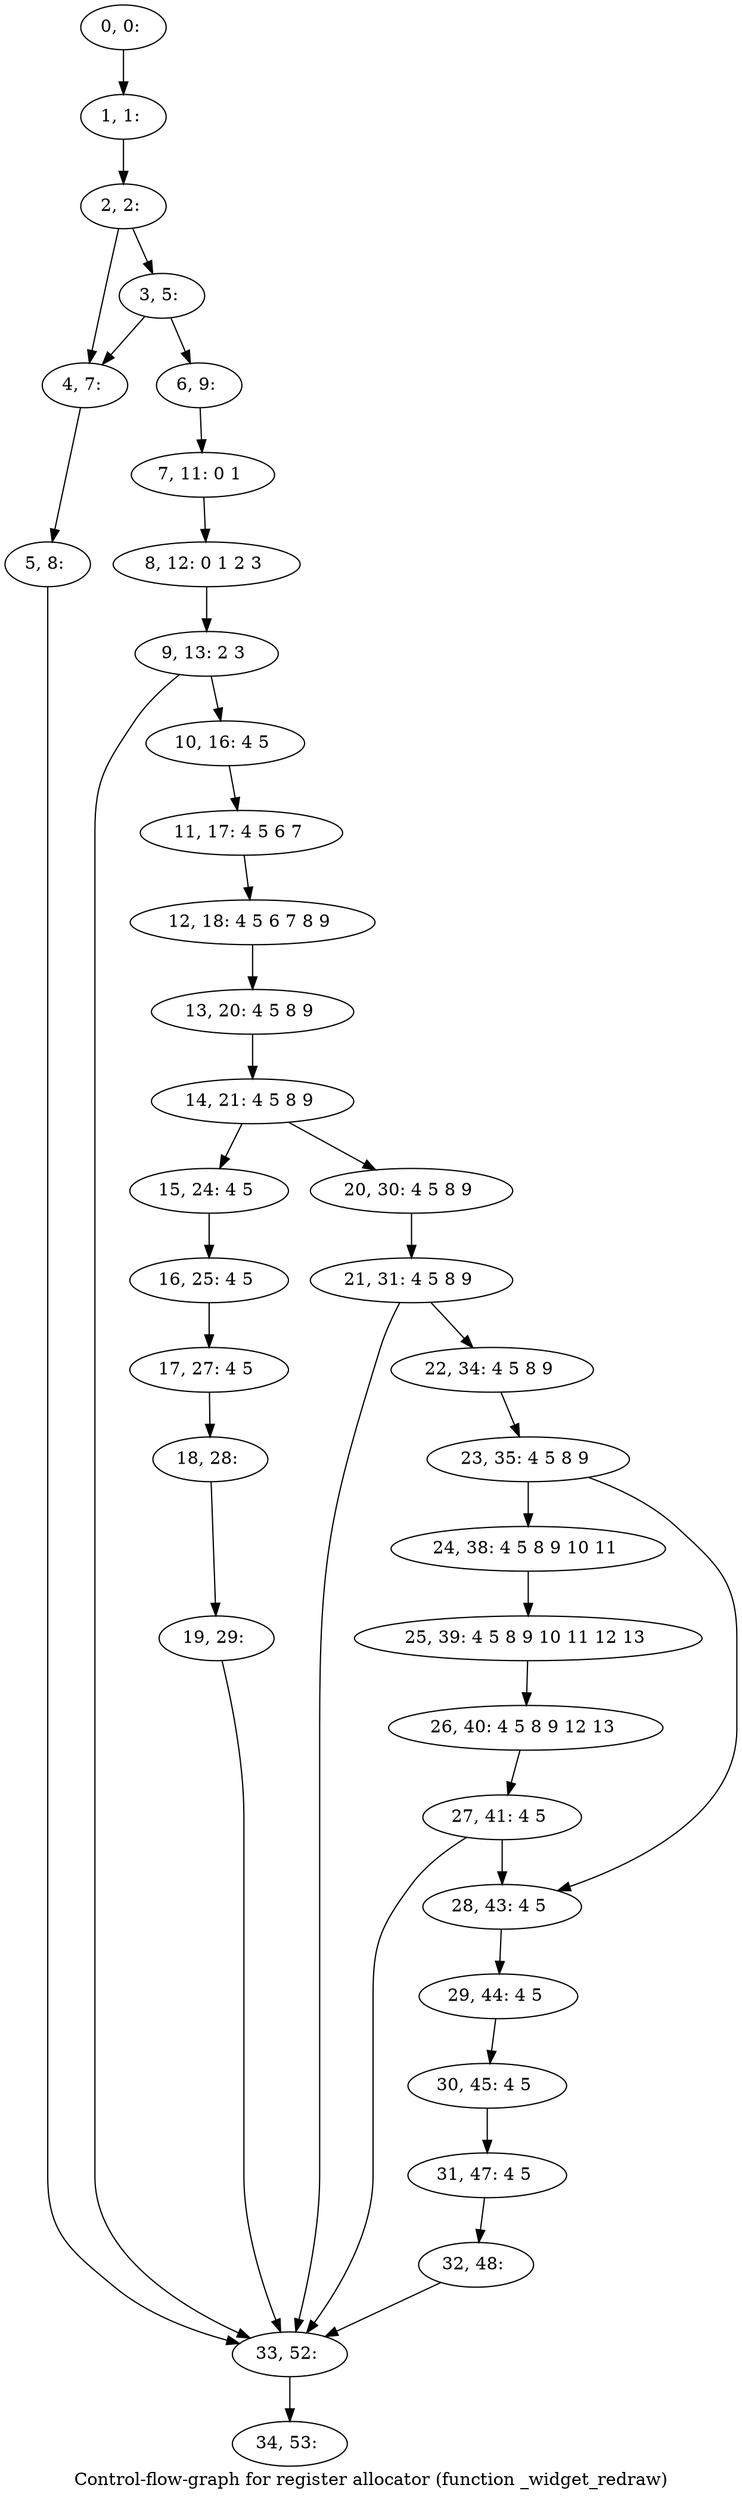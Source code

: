 digraph G {
graph [label="Control-flow-graph for register allocator (function _widget_redraw)"]
0[label="0, 0: "];
1[label="1, 1: "];
2[label="2, 2: "];
3[label="3, 5: "];
4[label="4, 7: "];
5[label="5, 8: "];
6[label="6, 9: "];
7[label="7, 11: 0 1 "];
8[label="8, 12: 0 1 2 3 "];
9[label="9, 13: 2 3 "];
10[label="10, 16: 4 5 "];
11[label="11, 17: 4 5 6 7 "];
12[label="12, 18: 4 5 6 7 8 9 "];
13[label="13, 20: 4 5 8 9 "];
14[label="14, 21: 4 5 8 9 "];
15[label="15, 24: 4 5 "];
16[label="16, 25: 4 5 "];
17[label="17, 27: 4 5 "];
18[label="18, 28: "];
19[label="19, 29: "];
20[label="20, 30: 4 5 8 9 "];
21[label="21, 31: 4 5 8 9 "];
22[label="22, 34: 4 5 8 9 "];
23[label="23, 35: 4 5 8 9 "];
24[label="24, 38: 4 5 8 9 10 11 "];
25[label="25, 39: 4 5 8 9 10 11 12 13 "];
26[label="26, 40: 4 5 8 9 12 13 "];
27[label="27, 41: 4 5 "];
28[label="28, 43: 4 5 "];
29[label="29, 44: 4 5 "];
30[label="30, 45: 4 5 "];
31[label="31, 47: 4 5 "];
32[label="32, 48: "];
33[label="33, 52: "];
34[label="34, 53: "];
0->1 ;
1->2 ;
2->3 ;
2->4 ;
3->4 ;
3->6 ;
4->5 ;
5->33 ;
6->7 ;
7->8 ;
8->9 ;
9->10 ;
9->33 ;
10->11 ;
11->12 ;
12->13 ;
13->14 ;
14->15 ;
14->20 ;
15->16 ;
16->17 ;
17->18 ;
18->19 ;
19->33 ;
20->21 ;
21->22 ;
21->33 ;
22->23 ;
23->24 ;
23->28 ;
24->25 ;
25->26 ;
26->27 ;
27->28 ;
27->33 ;
28->29 ;
29->30 ;
30->31 ;
31->32 ;
32->33 ;
33->34 ;
}
